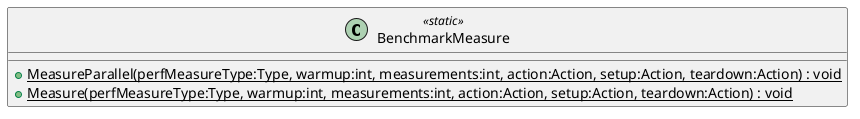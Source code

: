 @startuml
class BenchmarkMeasure <<static>> {
    + {static} MeasureParallel(perfMeasureType:Type, warmup:int, measurements:int, action:Action, setup:Action, teardown:Action) : void
    + {static} Measure(perfMeasureType:Type, warmup:int, measurements:int, action:Action, setup:Action, teardown:Action) : void
}
@enduml
